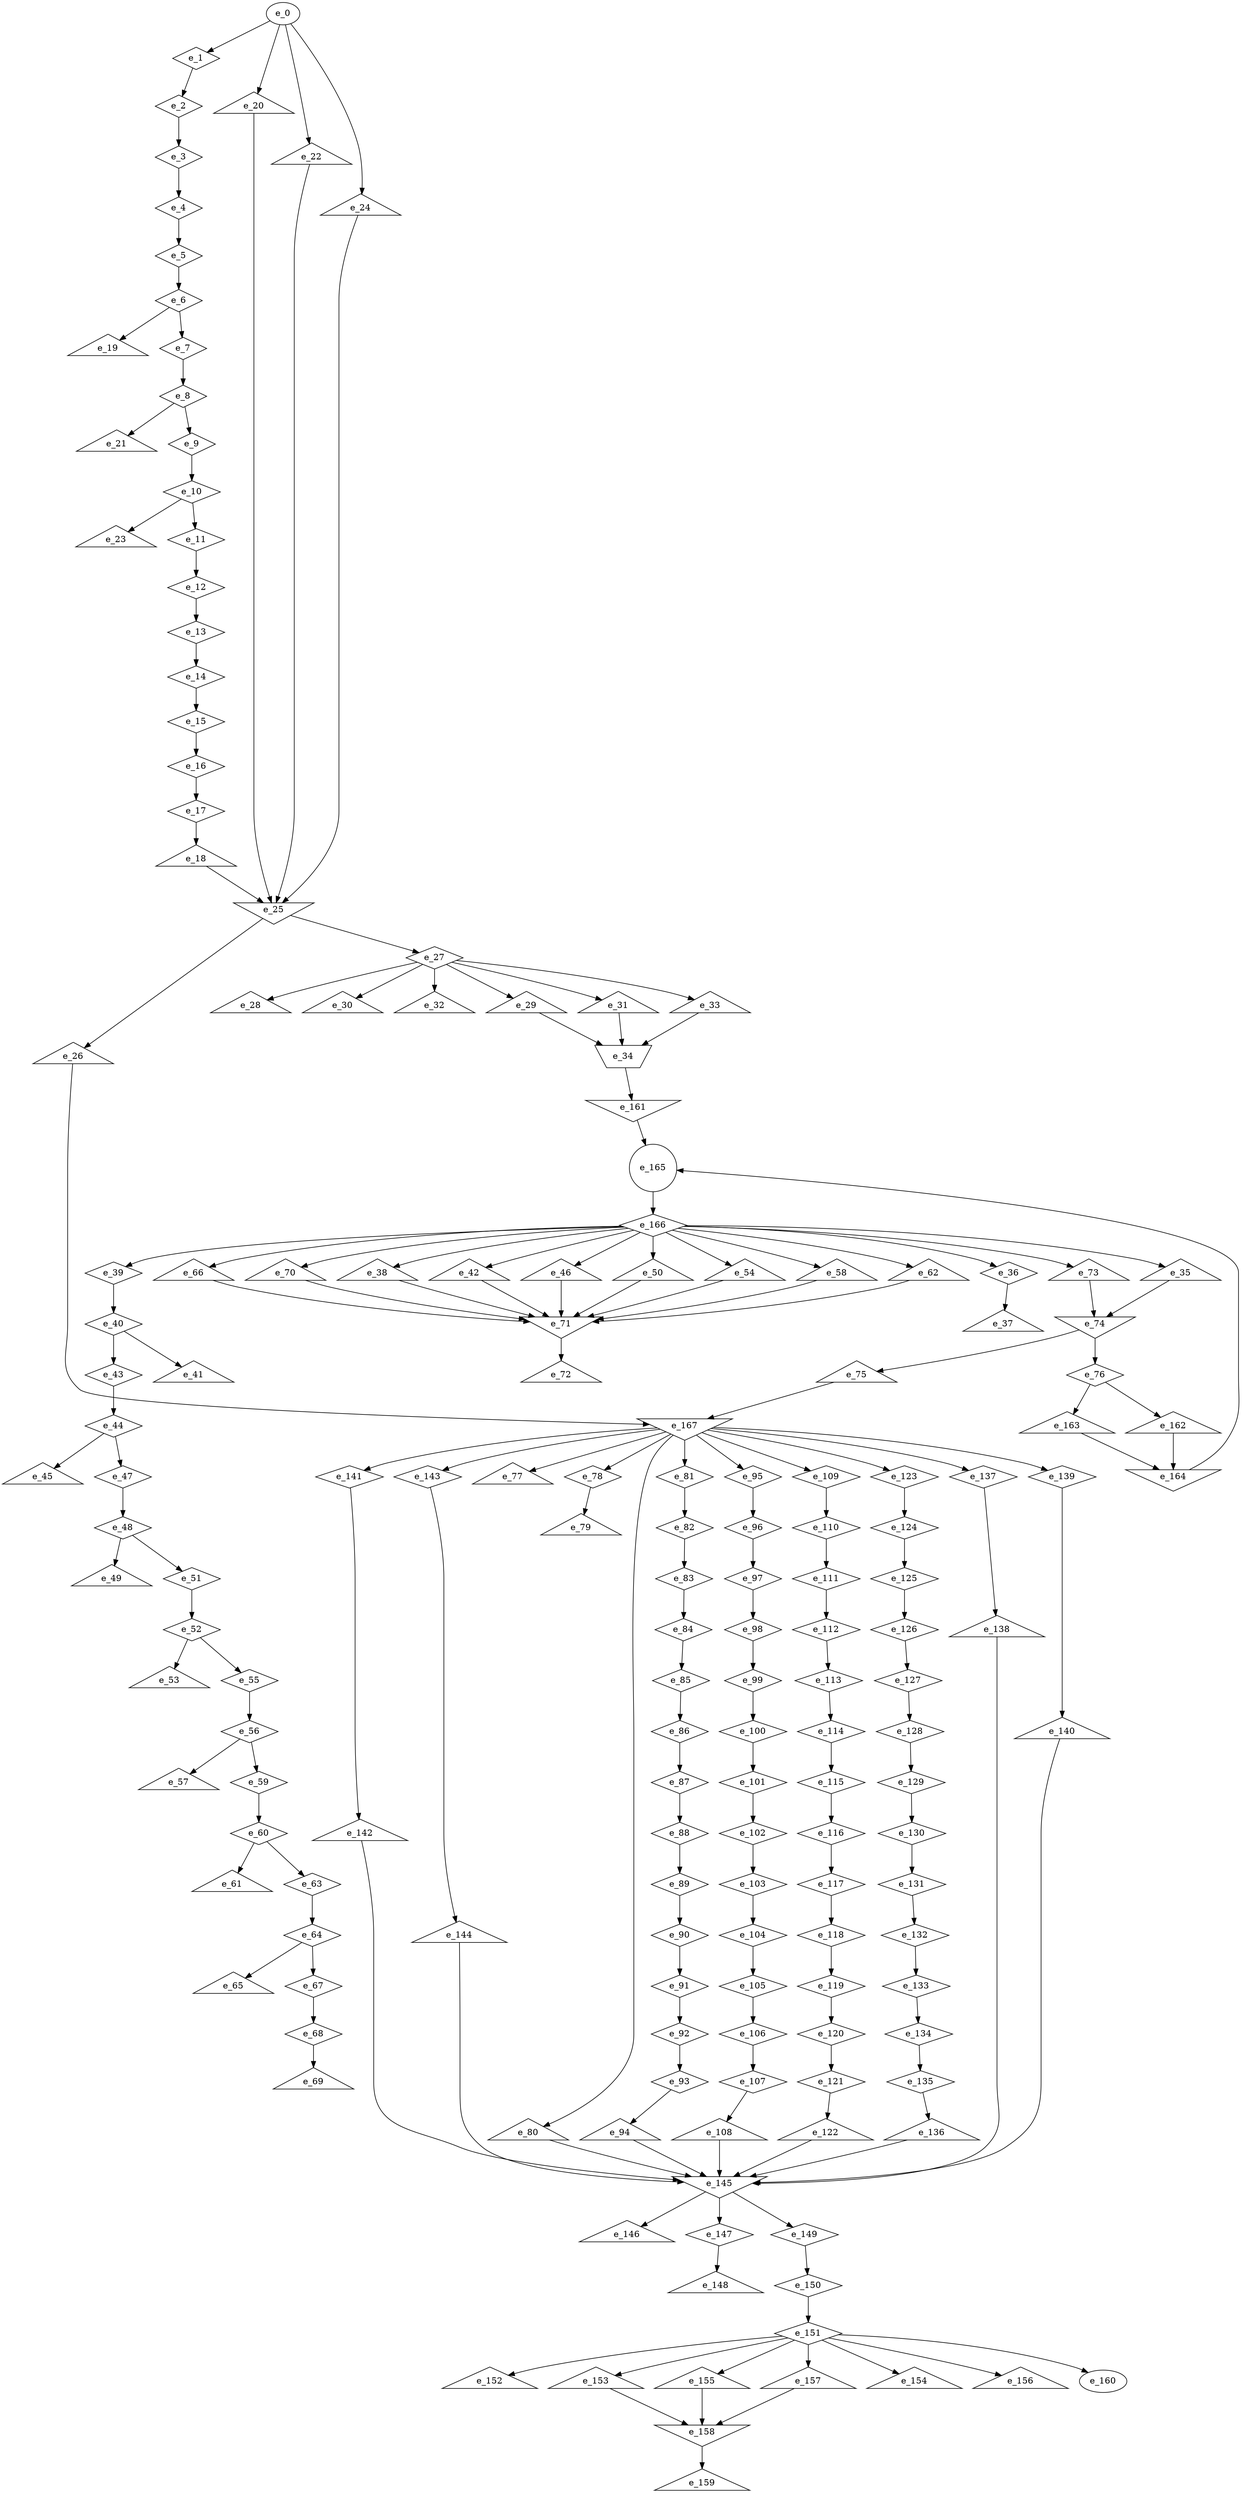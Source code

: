 digraph control_path {
  e_0: entry_node : n ;
  e_1 [shape = diamond];
  e_2 [shape = diamond];
  e_3 [shape = diamond];
  e_4 [shape = diamond];
  e_5 [shape = diamond];
  e_6 [shape = diamond];
  e_7 [shape = diamond];
  e_8 [shape = diamond];
  e_9 [shape = diamond];
  e_10 [shape = diamond];
  e_11 [shape = diamond];
  e_12 [shape = diamond];
  e_13 [shape = diamond];
  e_14 [shape = diamond];
  e_15 [shape = diamond];
  e_16 [shape = diamond];
  e_17 [shape = diamond];
  e_18 [shape = triangle];
  e_19 [shape = triangle];
  e_20 [shape = triangle];
  e_21 [shape = triangle];
  e_22 [shape = triangle];
  e_23 [shape = triangle];
  e_24 [shape = triangle];
  e_25 [shape = invtriangle];
  e_26 [shape = triangle];
  e_27 [shape = diamond];
  e_28 [shape = triangle];
  e_29 [shape = triangle];
  e_30 [shape = triangle];
  e_31 [shape = triangle];
  e_32 [shape = triangle];
  e_33 [shape = triangle];
  e_34 [shape = invtrapezium];
  e_35 [shape = triangle];
  e_36 [shape = diamond];
  e_37 [shape = triangle];
  e_38 [shape = triangle];
  e_39 [shape = diamond];
  e_40 [shape = diamond];
  e_41 [shape = triangle];
  e_42 [shape = triangle];
  e_43 [shape = diamond];
  e_44 [shape = diamond];
  e_45 [shape = triangle];
  e_46 [shape = triangle];
  e_47 [shape = diamond];
  e_48 [shape = diamond];
  e_49 [shape = triangle];
  e_50 [shape = triangle];
  e_51 [shape = diamond];
  e_52 [shape = diamond];
  e_53 [shape = triangle];
  e_54 [shape = triangle];
  e_55 [shape = diamond];
  e_56 [shape = diamond];
  e_57 [shape = triangle];
  e_58 [shape = triangle];
  e_59 [shape = diamond];
  e_60 [shape = diamond];
  e_61 [shape = triangle];
  e_62 [shape = triangle];
  e_63 [shape = diamond];
  e_64 [shape = diamond];
  e_65 [shape = triangle];
  e_66 [shape = triangle];
  e_67 [shape = diamond];
  e_68 [shape = diamond];
  e_69 [shape = triangle];
  e_70 [shape = triangle];
  e_71 [shape = invtriangle];
  e_72 [shape = triangle];
  e_73 [shape = triangle];
  e_74 [shape = invtriangle];
  e_75 [shape = triangle];
  e_76 [shape = diamond];
  e_77 [shape = triangle];
  e_78 [shape = diamond];
  e_79 [shape = triangle];
  e_80 [shape = triangle];
  e_81 [shape = diamond];
  e_82 [shape = diamond];
  e_83 [shape = diamond];
  e_84 [shape = diamond];
  e_85 [shape = diamond];
  e_86 [shape = diamond];
  e_87 [shape = diamond];
  e_88 [shape = diamond];
  e_89 [shape = diamond];
  e_90 [shape = diamond];
  e_91 [shape = diamond];
  e_92 [shape = diamond];
  e_93 [shape = diamond];
  e_94 [shape = triangle];
  e_95 [shape = diamond];
  e_96 [shape = diamond];
  e_97 [shape = diamond];
  e_98 [shape = diamond];
  e_99 [shape = diamond];
  e_100 [shape = diamond];
  e_101 [shape = diamond];
  e_102 [shape = diamond];
  e_103 [shape = diamond];
  e_104 [shape = diamond];
  e_105 [shape = diamond];
  e_106 [shape = diamond];
  e_107 [shape = diamond];
  e_108 [shape = triangle];
  e_109 [shape = diamond];
  e_110 [shape = diamond];
  e_111 [shape = diamond];
  e_112 [shape = diamond];
  e_113 [shape = diamond];
  e_114 [shape = diamond];
  e_115 [shape = diamond];
  e_116 [shape = diamond];
  e_117 [shape = diamond];
  e_118 [shape = diamond];
  e_119 [shape = diamond];
  e_120 [shape = diamond];
  e_121 [shape = diamond];
  e_122 [shape = triangle];
  e_123 [shape = diamond];
  e_124 [shape = diamond];
  e_125 [shape = diamond];
  e_126 [shape = diamond];
  e_127 [shape = diamond];
  e_128 [shape = diamond];
  e_129 [shape = diamond];
  e_130 [shape = diamond];
  e_131 [shape = diamond];
  e_132 [shape = diamond];
  e_133 [shape = diamond];
  e_134 [shape = diamond];
  e_135 [shape = diamond];
  e_136 [shape = triangle];
  e_137 [shape = diamond];
  e_138 [shape = triangle];
  e_139 [shape = diamond];
  e_140 [shape = triangle];
  e_141 [shape = diamond];
  e_142 [shape = triangle];
  e_143 [shape = diamond];
  e_144 [shape = triangle];
  e_145 [shape = invtriangle];
  e_146 [shape = triangle];
  e_147 [shape = diamond];
  e_148 [shape = triangle];
  e_149 [shape = diamond];
  e_150 [shape = diamond];
  e_151 [shape = diamond];
  e_152 [shape = triangle];
  e_153 [shape = triangle];
  e_154 [shape = triangle];
  e_155 [shape = triangle];
  e_156 [shape = triangle];
  e_157 [shape = triangle];
  e_158 [shape = invtriangle];
  e_159 [shape = triangle];
  e_160: exit_node : s ;
  e_161 [shape = invtriangle];
  e_162 [shape = triangle];
  e_163 [shape = triangle];
  e_164 [shape = invtriangle];
  e_165 [shape = circle];
  e_166 [shape = diamond];
  e_167 [shape = invtriangle];
  e_0 -> e_1;
  e_1 -> e_2;
  e_2 -> e_3;
  e_3 -> e_4;
  e_4 -> e_5;
  e_5 -> e_6;
  e_6 -> e_7;
  e_7 -> e_8;
  e_8 -> e_9;
  e_9 -> e_10;
  e_10 -> e_11;
  e_11 -> e_12;
  e_12 -> e_13;
  e_13 -> e_14;
  e_14 -> e_15;
  e_15 -> e_16;
  e_16 -> e_17;
  e_17 -> e_18;
  e_6 -> e_19;
  e_0 -> e_20;
  e_8 -> e_21;
  e_0 -> e_22;
  e_10 -> e_23;
  e_0 -> e_24;
  e_20 -> e_25;
  e_22 -> e_25;
  e_24 -> e_25;
  e_18 -> e_25;
  e_25 -> e_26;
  e_25 -> e_27;
  e_27 -> e_28;
  e_27 -> e_29;
  e_27 -> e_30;
  e_27 -> e_31;
  e_27 -> e_32;
  e_27 -> e_33;
  e_29 -> e_34;
  e_31 -> e_34;
  e_33 -> e_34;
  e_166 -> e_35;
  e_166 -> e_36;
  e_36 -> e_37;
  e_166 -> e_38;
  e_166 -> e_39;
  e_39 -> e_40;
  e_40 -> e_41;
  e_166 -> e_42;
  e_40 -> e_43;
  e_43 -> e_44;
  e_44 -> e_45;
  e_166 -> e_46;
  e_44 -> e_47;
  e_47 -> e_48;
  e_48 -> e_49;
  e_166 -> e_50;
  e_48 -> e_51;
  e_51 -> e_52;
  e_52 -> e_53;
  e_166 -> e_54;
  e_52 -> e_55;
  e_55 -> e_56;
  e_56 -> e_57;
  e_166 -> e_58;
  e_56 -> e_59;
  e_59 -> e_60;
  e_60 -> e_61;
  e_166 -> e_62;
  e_60 -> e_63;
  e_63 -> e_64;
  e_64 -> e_65;
  e_166 -> e_66;
  e_64 -> e_67;
  e_67 -> e_68;
  e_68 -> e_69;
  e_166 -> e_70;
  e_38 -> e_71;
  e_42 -> e_71;
  e_46 -> e_71;
  e_50 -> e_71;
  e_54 -> e_71;
  e_58 -> e_71;
  e_62 -> e_71;
  e_66 -> e_71;
  e_70 -> e_71;
  e_71 -> e_72;
  e_166 -> e_73;
  e_35 -> e_74;
  e_73 -> e_74;
  e_74 -> e_75;
  e_74 -> e_76;
  e_167 -> e_77;
  e_167 -> e_78;
  e_78 -> e_79;
  e_167 -> e_80;
  e_167 -> e_81;
  e_81 -> e_82;
  e_82 -> e_83;
  e_83 -> e_84;
  e_84 -> e_85;
  e_85 -> e_86;
  e_86 -> e_87;
  e_87 -> e_88;
  e_88 -> e_89;
  e_89 -> e_90;
  e_90 -> e_91;
  e_91 -> e_92;
  e_92 -> e_93;
  e_93 -> e_94;
  e_167 -> e_95;
  e_95 -> e_96;
  e_96 -> e_97;
  e_97 -> e_98;
  e_98 -> e_99;
  e_99 -> e_100;
  e_100 -> e_101;
  e_101 -> e_102;
  e_102 -> e_103;
  e_103 -> e_104;
  e_104 -> e_105;
  e_105 -> e_106;
  e_106 -> e_107;
  e_107 -> e_108;
  e_167 -> e_109;
  e_109 -> e_110;
  e_110 -> e_111;
  e_111 -> e_112;
  e_112 -> e_113;
  e_113 -> e_114;
  e_114 -> e_115;
  e_115 -> e_116;
  e_116 -> e_117;
  e_117 -> e_118;
  e_118 -> e_119;
  e_119 -> e_120;
  e_120 -> e_121;
  e_121 -> e_122;
  e_167 -> e_123;
  e_123 -> e_124;
  e_124 -> e_125;
  e_125 -> e_126;
  e_126 -> e_127;
  e_127 -> e_128;
  e_128 -> e_129;
  e_129 -> e_130;
  e_130 -> e_131;
  e_131 -> e_132;
  e_132 -> e_133;
  e_133 -> e_134;
  e_134 -> e_135;
  e_135 -> e_136;
  e_167 -> e_137;
  e_137 -> e_138;
  e_167 -> e_139;
  e_139 -> e_140;
  e_167 -> e_141;
  e_141 -> e_142;
  e_167 -> e_143;
  e_143 -> e_144;
  e_80 -> e_145;
  e_94 -> e_145;
  e_108 -> e_145;
  e_122 -> e_145;
  e_136 -> e_145;
  e_138 -> e_145;
  e_140 -> e_145;
  e_142 -> e_145;
  e_144 -> e_145;
  e_145 -> e_146;
  e_145 -> e_147;
  e_147 -> e_148;
  e_145 -> e_149;
  e_149 -> e_150;
  e_150 -> e_151;
  e_151 -> e_152;
  e_151 -> e_153;
  e_151 -> e_154;
  e_151 -> e_155;
  e_151 -> e_156;
  e_151 -> e_157;
  e_153 -> e_158;
  e_155 -> e_158;
  e_157 -> e_158;
  e_158 -> e_159;
  e_151 -> e_160;
  e_34 -> e_161;
  e_76 -> e_162;
  e_76 -> e_163;
  e_162 -> e_164;
  e_163 -> e_164;
  e_161 -> e_165;
  e_164 -> e_165;
  e_165 -> e_166;
  e_26 -> e_167;
  e_75 -> e_167;
}

